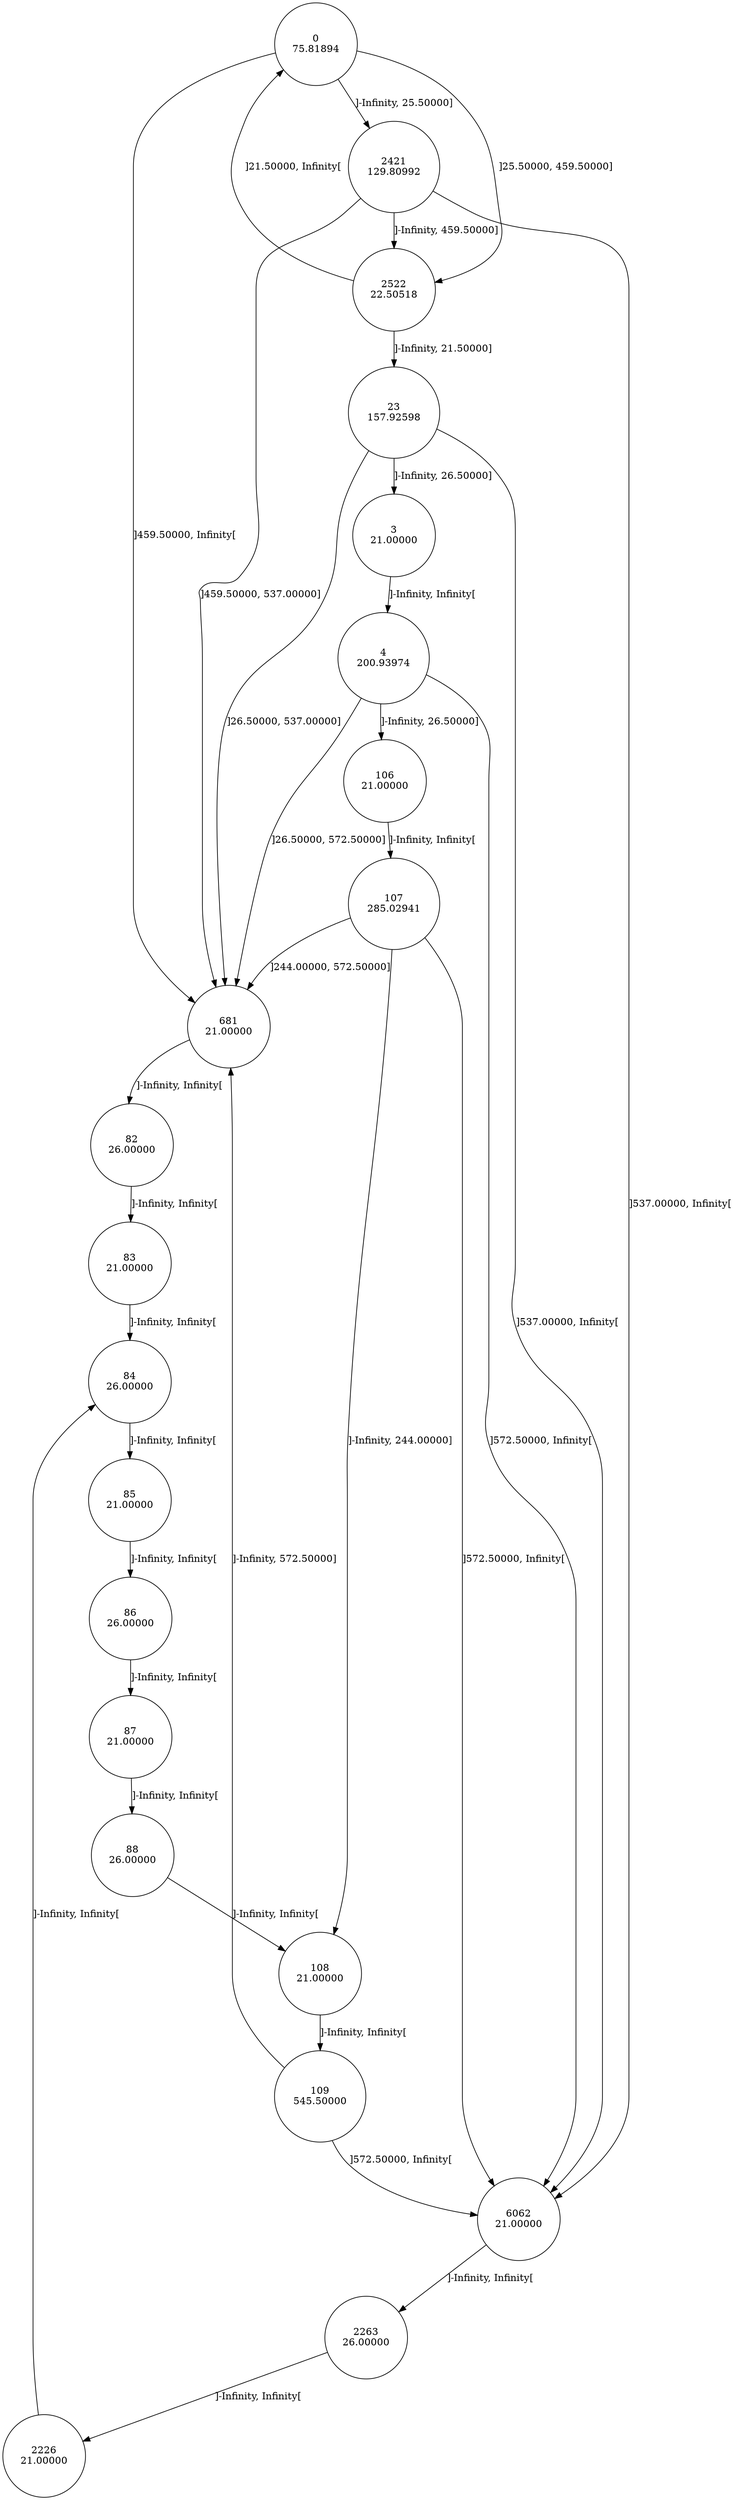 digraph DFA {
0 [shape=circle, label="0\n75.81894"];
	0 -> 2421 [label="]-Infinity, 25.50000]"];
	0 -> 2522 [label="]25.50000, 459.50000]"];
	0 -> 681 [label="]459.50000, Infinity["];
681 [shape=circle, label="681\n21.00000"];
	681 -> 82 [label="]-Infinity, Infinity["];
82 [shape=circle, label="82\n26.00000"];
	82 -> 83 [label="]-Infinity, Infinity["];
83 [shape=circle, label="83\n21.00000"];
	83 -> 84 [label="]-Infinity, Infinity["];
84 [shape=circle, label="84\n26.00000"];
	84 -> 85 [label="]-Infinity, Infinity["];
85 [shape=circle, label="85\n21.00000"];
	85 -> 86 [label="]-Infinity, Infinity["];
86 [shape=circle, label="86\n26.00000"];
	86 -> 87 [label="]-Infinity, Infinity["];
87 [shape=circle, label="87\n21.00000"];
	87 -> 88 [label="]-Infinity, Infinity["];
88 [shape=circle, label="88\n26.00000"];
	88 -> 108 [label="]-Infinity, Infinity["];
108 [shape=circle, label="108\n21.00000"];
	108 -> 109 [label="]-Infinity, Infinity["];
109 [shape=circle, label="109\n545.50000"];
	109 -> 681 [label="]-Infinity, 572.50000]"];
	109 -> 6062 [label="]572.50000, Infinity["];
6062 [shape=circle, label="6062\n21.00000"];
	6062 -> 2263 [label="]-Infinity, Infinity["];
2263 [shape=circle, label="2263\n26.00000"];
	2263 -> 2226 [label="]-Infinity, Infinity["];
2226 [shape=circle, label="2226\n21.00000"];
	2226 -> 84 [label="]-Infinity, Infinity["];
2522 [shape=circle, label="2522\n22.50518"];
	2522 -> 23 [label="]-Infinity, 21.50000]"];
	2522 -> 0 [label="]21.50000, Infinity["];
23 [shape=circle, label="23\n157.92598"];
	23 -> 3 [label="]-Infinity, 26.50000]"];
	23 -> 681 [label="]26.50000, 537.00000]"];
	23 -> 6062 [label="]537.00000, Infinity["];
3 [shape=circle, label="3\n21.00000"];
	3 -> 4 [label="]-Infinity, Infinity["];
4 [shape=circle, label="4\n200.93974"];
	4 -> 106 [label="]-Infinity, 26.50000]"];
	4 -> 681 [label="]26.50000, 572.50000]"];
	4 -> 6062 [label="]572.50000, Infinity["];
106 [shape=circle, label="106\n21.00000"];
	106 -> 107 [label="]-Infinity, Infinity["];
107 [shape=circle, label="107\n285.02941"];
	107 -> 108 [label="]-Infinity, 244.00000]"];
	107 -> 681 [label="]244.00000, 572.50000]"];
	107 -> 6062 [label="]572.50000, Infinity["];
2421 [shape=circle, label="2421\n129.80992"];
	2421 -> 2522 [label="]-Infinity, 459.50000]"];
	2421 -> 681 [label="]459.50000, 537.00000]"];
	2421 -> 6062 [label="]537.00000, Infinity["];
}
